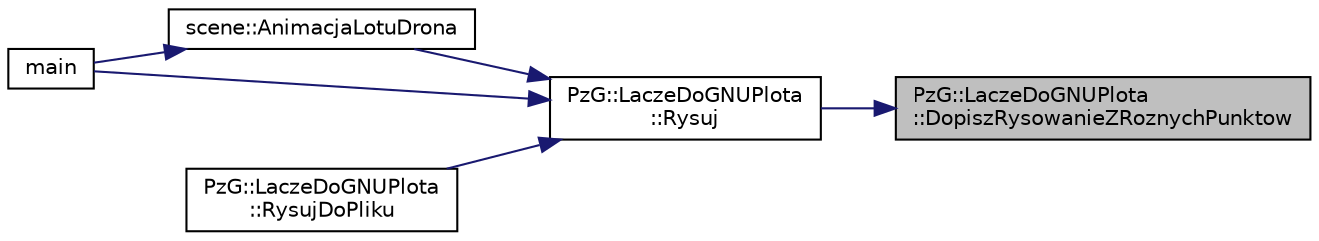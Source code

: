 digraph "PzG::LaczeDoGNUPlota::DopiszRysowanieZRoznychPunktow"
{
 // LATEX_PDF_SIZE
  edge [fontname="Helvetica",fontsize="10",labelfontname="Helvetica",labelfontsize="10"];
  node [fontname="Helvetica",fontsize="10",shape=record];
  rankdir="RL";
  Node1 [label="PzG::LaczeDoGNUPlota\l::DopiszRysowanieZRoznychPunktow",height=0.2,width=0.4,color="black", fillcolor="grey75", style="filled", fontcolor="black",tooltip="Tworzy listę parametrów umożliwiających rysowanie brył z plików."];
  Node1 -> Node2 [dir="back",color="midnightblue",fontsize="10",style="solid",fontname="Helvetica"];
  Node2 [label="PzG::LaczeDoGNUPlota\l::Rysuj",height=0.2,width=0.4,color="black", fillcolor="white", style="filled",URL="$class_pz_g_1_1_lacze_do_g_n_u_plota.html#a065f5b8402737cc62b0ad4f66d028335",tooltip="Generuje polecenie rysowania i przesyła je do gnuplota."];
  Node2 -> Node3 [dir="back",color="midnightblue",fontsize="10",style="solid",fontname="Helvetica"];
  Node3 [label="scene::AnimacjaLotuDrona",height=0.2,width=0.4,color="black", fillcolor="white", style="filled",URL="$classscene.html#ac40af55578dba20accd5dff6875aa613",tooltip="Function responsible for drone's flight animation."];
  Node3 -> Node4 [dir="back",color="midnightblue",fontsize="10",style="solid",fontname="Helvetica"];
  Node4 [label="main",height=0.2,width=0.4,color="black", fillcolor="white", style="filled",URL="$main_8cpp.html#ae66f6b31b5ad750f1fe042a706a4e3d4",tooltip="Main function where all the magic happens :))"];
  Node2 -> Node4 [dir="back",color="midnightblue",fontsize="10",style="solid",fontname="Helvetica"];
  Node2 -> Node5 [dir="back",color="midnightblue",fontsize="10",style="solid",fontname="Helvetica"];
  Node5 [label="PzG::LaczeDoGNUPlota\l::RysujDoPliku",height=0.2,width=0.4,color="black", fillcolor="white", style="filled",URL="$class_pz_g_1_1_lacze_do_g_n_u_plota.html#aacb7ae45d283c741fb330f27b132e1a3",tooltip="Generuje polecenie rysowania do pliku i przesyła je do gnuplota."];
}
